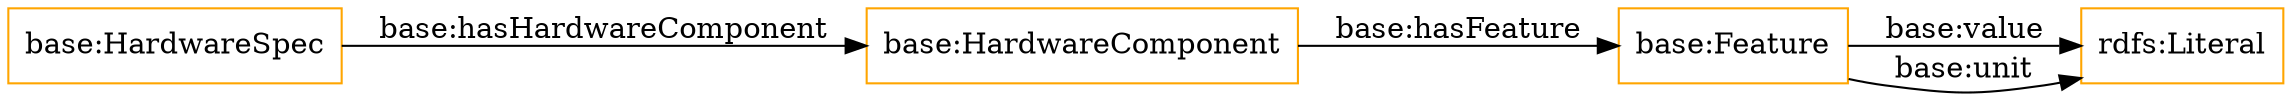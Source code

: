 digraph ar2dtool_diagram { 
rankdir=LR;
size="1501"
node [shape = rectangle, color="orange"]; "base:HardwareSpec" "base:HardwareComponent" "base:Feature" ; /*classes style*/
	"base:Feature" -> "rdfs:Literal" [ label = "base:value" ];
	"base:HardwareSpec" -> "base:HardwareComponent" [ label = "base:hasHardwareComponent" ];
	"base:Feature" -> "rdfs:Literal" [ label = "base:unit" ];
	"base:HardwareComponent" -> "base:Feature" [ label = "base:hasFeature" ];

}
